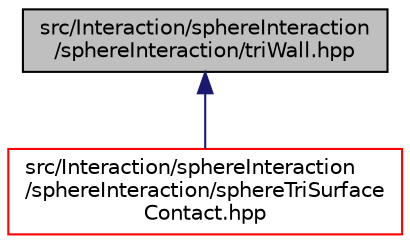digraph "src/Interaction/sphereInteraction/sphereInteraction/triWall.hpp"
{
 // LATEX_PDF_SIZE
  edge [fontname="Helvetica",fontsize="10",labelfontname="Helvetica",labelfontsize="10"];
  node [fontname="Helvetica",fontsize="10",shape=record];
  Node1 [label="src/Interaction/sphereInteraction\l/sphereInteraction/triWall.hpp",height=0.2,width=0.4,color="black", fillcolor="grey75", style="filled", fontcolor="black",tooltip=" "];
  Node1 -> Node2 [dir="back",color="midnightblue",fontsize="10",style="solid",fontname="Helvetica"];
  Node2 [label="src/Interaction/sphereInteraction\l/sphereInteraction/sphereTriSurface\lContact.hpp",height=0.2,width=0.4,color="red", fillcolor="white", style="filled",URL="$sphereTriSurfaceContact_8hpp.html",tooltip=" "];
}
